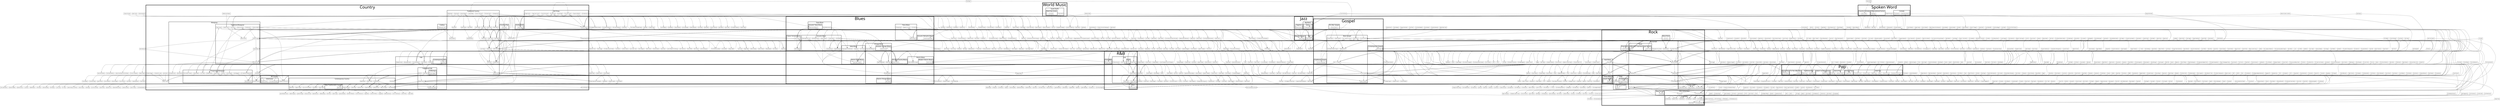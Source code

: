 digraph untitled {
	graph [fontname="PT Sans", concentrate=true];
	node [fontname="PT Sans", shape=box];
	subgraph cluster_World {
		graph [fontsize=72,
			label="World Music",
			style="setlinewidth(6)"];
		subgraph cluster_South_Pacific {
			graph [fontsize=24,
				label="South Pacific",
				style="setlinewidth(3)"];
			subgraph cluster_Slack_Key_Guitar {
				graph [label="Slack-Key Guitar"];
				"Sol Hoopii";
			}
			"Frank Ferera";
		}
	}
	subgraph cluster_Spoken_Word {
		graph [fontsize=72,
			label="Spoken Word",
			style="setlinewidth(6)"];
		subgraph cluster_Observational_Humor {
			graph [fontsize=24,
				label="Observational Humor",
				style="setlinewidth(3)"];
			"Will Rogers";
		}
		subgraph cluster_Country_Comedy {
			graph [fontsize=24,
				label="Country Comedy",
				style="setlinewidth(3)"];
			"Jerry Clower";
		}
		subgraph cluster_Comedy {
			graph [fontsize=24,
				label=Comedy,
				style="setlinewidth(3)"];
			"Little Jimmy Dickens";
			"The Revelers";
		}
		"Robert W. Service";
	}
	subgraph cluster_Jazz {
		graph [fontsize=72,
			label=Jazz,
			style="setlinewidth(6)"];
		subgraph cluster_Ragtime {
			graph [fontsize=24,
				label=Ragtime,
				style="setlinewidth(3)"];
			"Alonzo Yancey";
		}
		subgraph cluster_Bop {
			graph [fontsize=24,
				label=Bop,
				style="setlinewidth(3)"];
			"Billy Eckstine";
		}
		subgraph cluster_Boogie_Woogie {
			graph [fontsize=24,
				label="Boogie-Woogie",
				style="setlinewidth(3)"];
			"Jimmy Yancey";
		}
		subgraph cluster_Big_Band {
			graph [fontsize=24,
				label="Big Band",
				style="setlinewidth(3)"];
			subgraph cluster_Swing {
				graph [label=Swing];
				"The Mills Brothers";
			}
		}
	}
	subgraph cluster_Pop {
		graph [fontsize=72,
			label=Pop,
			style="setlinewidth(6)"];
		subgraph cluster_Tin_Pan_Alley_Pop {
			graph [fontsize=24,
				label="Tin Pan Alley Pop",
				style="setlinewidth(3)"];
			"Al Jolson";
		}
		subgraph cluster_Indie_Pop {
			graph [fontsize=24,
				label="Indie Pop",
				style="setlinewidth(3)"];
			"The House of Love";
			"Walker Kong";
			Captain;
			"The Music Lovers";
			"Gentleman Auction House";
			"Shout Out Louds";
		}
		subgraph cluster_Adult_Contemporary {
			graph [fontsize=24,
				label="Adult Contemporary",
				style="setlinewidth(3)"];
			"Barbra Streisand";
		}
		subgraph cluster_Dance_Pop {
			graph [fontsize=24,
				label="Dance-Pop",
				style="setlinewidth(3)"];
			"Whitney Houston";
			"Lady Gaga";
		}
		subgraph cluster_French_Pop {
			graph [fontsize=24,
				label="French Pop",
				style="setlinewidth(3)"];
			"Jacques Brel";
		}
		subgraph cluster_Vocal_Pop {
			graph [fontsize=24,
				label="Vocal Pop",
				style="setlinewidth(3)"];
			"The Ink Spots";
		}
		subgraph cluster_Traditional_Pop {
			graph [fontsize=24,
				label="Traditional Pop",
				style="setlinewidth(3)"];
			"Eddie Cantor";
			"Nat King Cole";
		}
	}
	subgraph cluster_RnB {
		graph [fontsize=72,
			label="R&B",
			style="setlinewidth(6)"];
		subgraph cluster_Disco {
			graph [fontsize=24,
				label=Disco,
				style="setlinewidth(3)"];
			"Donna Summer";
		}
		subgraph cluster_Soul {
			graph [fontsize=24,
				label=Soul,
				style="setlinewidth(3)"];
			subgraph cluster_Funk {
				graph [label=Funk];
				Rufus;
			}
			"Aretha Franklin";
			"Roberta Flack";
			"Thelma Houston";
			"Sam Cooke";
			"Ray Charles";
			"Gladys Knight";
		}
		subgraph cluster_Early_RnB {
			graph [fontsize=24,
				label="Early R&B",
				style="setlinewidth(3)"];
			"Ruth Brown";
		}
	}
	subgraph cluster_Gospel {
		graph [fontsize=72,
			label=Gospel,
			style="setlinewidth(6)"];
		subgraph cluster_Pre_War_Gospel {
			graph [fontsize=24,
				label="Pre-War Gospel",
				style="setlinewidth(3)"];
			"Arizona Dranes";
		}
		subgraph cluster_Black_Gospel {
			graph [fontsize=24,
				label="Black Gospel",
				style="setlinewidth(3)"];
			"Roberta Martin";
			"Rev. Thomas A. Dorsey";
			"Shirley Caesar";
			"James Cleveland";
			"Mahalia Jackson";
			"Rev. C.L. Franklin";
			"The Soul Stirrers";
			"Goldia Haynes";
			"The Roberta Martin Singers";
			"The Caravans";
		}
		subgraph cluster_Contemporary_Gospel {
			graph [fontsize=24,
				label="Contemporary Gospel",
				style="setlinewidth(3)"];
			"Mavis Staples";
		}
		subgraph cluster_Traditional_Gospel {
			graph [fontsize=24,
				label="Traditional Gospel",
				style="setlinewidth(3)"];
			"Ernestine Washington";
		}
	}
	subgraph cluster_Blues {
		graph [fontsize=72,
			label=Blues,
			style="setlinewidth(6)"];
		subgraph cluster_Piano_Blues {
			graph [fontsize=24,
				label="Piano Blues",
				style="setlinewidth(3)"];
			"Albert Ammons";
			"Cecil Gant";
			"Meade ‘Lux’ Lewis";
			"Pinetop Smith";
		}
		subgraph cluster_Classic_Female_Blues {
			graph [fontsize=24,
				label="Classic Female Blues",
				style="setlinewidth(3)"];
			"Bessie Smith";
			"Billie Holiday";
		}
		subgraph cluster_Chicago_Blues {
			graph [fontsize=24,
				label="Chicago Blues",
				style="setlinewidth(3)"];
			subgraph cluster_Acoustic_Chicago_Blues {
				graph [label="Acoustic Chicago Blues"];
				"Kokomo Arnold";
			}
			subgraph cluster_Electric_Chicago_Blues {
				graph [label="Electric Chicago Blues"];
				"Eddie Taylor";
			}
			"Muddy Waters";
			"Robert Nighthawk";
			"Sonny Boy Williamson";
			"Willie Dixon";
		}
		subgraph cluster_Acoustic_Blues {
			graph [fontsize=24,
				label="Acoustic Blues",
				style="setlinewidth(3)"];
			"Charley Patton";
			"Big Bill Broonzy";
			"Mississippi John Hurt";
			"Blind Willie McTell";
			"Big Joe Williams";
			"Tommy Johnson";
			"Blind Blake";
		}
		subgraph cluster_Electric_Blues {
			graph [fontsize=24,
				label="Electric Blues",
				style="setlinewidth(3)"];
			subgraph cluster_Modern_Electric_Blues {
				graph [label="Modern Electric Blues"];
				"Hubert Sumlin";
			}
			"Arthur ‘Big Boy’ Crudup";
		}
		subgraph cluster_Delta_Blues {
			graph [fontsize=24,
				label="Delta Blues",
				style="setlinewidth(3)"];
			subgraph cluster_Electric_Delta_Blues {
				graph [label="Electric Delta Blues"];
				"Jessie Mae Hemphill";
			}
			"Mississippi Fred McDowell";
			"Skip James";
			"Son House";
		}
		subgraph cluster_Pre_War_Country_Blues {
			graph [fontsize=24,
				label="Pre-War Country Blues",
				style="setlinewidth(3)"];
			"Robert Johnson";
		}
		subgraph cluster_Texas_Blues {
			graph [fontsize=24,
				label="Texas Blues",
				style="setlinewidth(3)"];
			subgraph cluster_Acoustic_Texas_Blues {
				graph [label="Acoustic Texas Blues"];
				"Blind Lemon Jefferson";
			}
			"Blind Willie Johnson";
		}
		subgraph cluster_Acoustic_Memphis_Blues {
			graph [fontsize=24,
				label="Acoustic Memphis Blues",
				style="setlinewidth(3)"];
			"Cannon's Jug Stompers";
		}
	}
	subgraph cluster_Country {
		graph [fontsize=72,
			label=Country,
			style="setlinewidth(6)"];
		subgraph cluster_Country_Pop {
			graph [fontsize=24,
				label="Country-Pop",
				style="setlinewidth(3)"];
			"Chet Atkins";
		}
		subgraph cluster_Alt_Country {
			graph [fontsize=24,
				label="Alt-Country",
				style="setlinewidth(3)"];
			subgraph cluster_Americana {
				graph [label=Americana];
				"Casey Driessen";
				"The Hackensaw Boys";
			}
			"Chatham County Line";
		}
		subgraph cluster_Folk {
			graph [fontsize=24,
				label=Folk,
				style="setlinewidth(3)"];
			subgraph cluster_Contemporary_Folk {
				graph [label="Contemporary Folk"];
				"Niela Miller";
			}
			subgraph cluster_Traditional_Folk {
				graph [label="Traditional Folk"];
				subgraph cluster_Folksongs {
					graph [label=Folksongs];
					"Charlie Higgins";
				}
				"Ramblin' Jack Elliott";
				"Woody Guthrie";
				"Harry Smith";
				"Joe Hill";
			}
			"Mississippi Sheiks";
			"Uncle Dave Macon";
			"Dan Tyminski";
			"Tim Rose";
			"Bradley Kincaid";
		}
		subgraph cluster_Honky_Tonk {
			graph [fontsize=24,
				label="Honky Tonk",
				style="setlinewidth(3)"];
			"Floyd Tillman";
		}
		subgraph cluster_Bluegrass {
			graph [fontsize=24,
				label=Bluegrass,
				style="setlinewidth(3)"];
			subgraph cluster_Traditional_Bluegrass {
				graph [label="Traditional Bluegrass"];
				"Jimmy Martin";
				"Del McCoury";
				"Jim & Jesse";
				"Old & In the Way";
				"Flatt & Scruggs";
				"Snuffy Jenkins";
				"Clarence Ashley";
				"Doyle Lawson";
				"Manco Sneed";
				"Dedrick Harris"
			}
			subgraph cluster_Progressive_Bluegrass {
				graph [label="Progressive Bluegrass"];
				"The Chicken Chokers";
				"Jerry Douglas";
				"Ola Belle Reed";
				"J.D. Crowe & the New South";
				"Tony Rice";
				"Barry Mitterhoff";
				"David Grisman";
				"Scott Nygaard";
				"J.D. Crowe";
				"Benny Martin";
			}
			"Sam Bush";
			"No Speed Limit";
			"Bering Strait";
			"Rhonda Vincent";
		}
		subgraph cluster_Contemporary_Country {
			graph [fontsize=24,
				label="Contemporary Country",
				style="setlinewidth(3)"];
			subgraph cluster_Neo_Traditionalist_Country {
				graph [label="Neo-Traditionalist Country"];
				"Jake Owen";
			}
			"Marty Brown";
			"Nickel Creek";
			"George Strait";
			"Roger Creager";
			"Aaron Tippin";
			"Mark Wills";
			"Martina McBride";
			"Daryle Singletary";
			"Jamey Johnson";
			"Clay Walker";
			"Billy Currington";
			"Travis Mitchell";
			"Dean Brody";
			"Jameson Clark";
			"Ace in the Hole Band";
			"Dan Evans";
		}
		subgraph cluster_Old_Timey {
			graph [fontsize=24,
				label="Old-Timey",
				style="setlinewidth(3)"];
			"Fiddlin' John Carson";
			"Pee Wee King";
			"Uncle Eck Dunford";
			"Emmett Miller";
			"The Carter Family";
			"Roscoe Holomb";
			"Hobart Smith";
			"Grayson & Whitter";
			"Eck Robertson";
		}
		subgraph cluster_Cowboy {
			graph [fontsize=24,
				label=Cowboy,
				style="setlinewidth(3)"];
			"Yodeling Slim Clark";
		}
		subgraph cluster_Traditional_Country {
			graph [fontsize=24,
				label="Traditional Country",
				style="setlinewidth(3)"];
			"Jimmie Rodgers";
			"Kenny Roberts";
			"Jimmie Davis";
			"Patsy Montana";
			"Rex Griffin";
			"Hank Snow";
			"Elton Britt";
			"Ernest Tubb";
			"Roy Acuff";
			"Gene Autry";
			"George Jones";
			"Don Helms";
			"Kelly Harrell";
			"Eddy Arnold";
			"Ernest V. Stoneman";
			"Lefty Frizzell";
			"Carl Smith";
			"Red Foley";
			"Leon Payne";
			"Willie Nelson";
			"The Davis Sisters";
			"Grandpa Jones";
			"Wade Ward";
			"Lesley Riddle";
			"Johnny Cash";
		}
		"Dedrick Harris";
		"Kelly J. Lundy";
		"Dick Burnett";
		"Fiddlin' John Weaver";
		"John Rector";
		"Jerrod Niemann";
		"Emmett W. Lundy";
		"Herbert Higgins";
		"Harvey Reynolds";
	}
	subgraph cluster_Rock {
		graph [fontsize=72,
			label=Rock,
			style="setlinewidth(6)"];
		subgraph cluster_Mod_Revival {
			graph [fontsize=24,
				label="Mod Revival",
				style="setlinewidth(3)"];
			"The JetSet";
		}
		subgraph cluster_Punk {
			graph [fontsize=24,
				label=Punk,
				style="setlinewidth(3)"];
			subgraph cluster_Punk_Revival {
				graph [label="Punk Revival"];
				"Dropkick Murphys";
			}
			subgraph cluster_Hardcore_Punk {
				graph [label="Hardcore Punk"];
				Bars;
			}
			"Dead Boys";
		}
		subgraph cluster_Alternative_Rock {
			graph [fontsize=24,
				label="Alternative Rock",
				style="setlinewidth(3)"];
			subgraph cluster_Indie_Rock {
				graph [label="Indie Rock"];
				"Eef Barzelay";
				"Modern Skirts";
				"The National";
				Voxtrot;
				"The Delgados";
				"Make Model";
				"The Starlight Mints";
				"Railroad Jerk";
			}
			Torsson;
			"The Beautiful South";
		}
		subgraph cluster_Blues_Rock {
			graph [fontsize=24,
				label="Blues-Rock",
				style="setlinewidth(3)"];
			"Hot Tuna";
		}
		subgraph cluster_Country_Rock {
			graph [fontsize=24,
				label="Country-Rock",
				style="setlinewidth(3)"];
			"Gibson/Miller Band";
			"Kinky Friedman";
			"The Ghost Rockets";
		}
		subgraph cluster_Prog_Rock {
			graph [fontsize=24,
				label="Prog-Rock",
				style="setlinewidth(3)"];
			"Pink Floyd";
		}
		subgraph cluster_Hard_Rock {
			graph [fontsize=24,
				label="Hard Rock",
				style="setlinewidth(3)"];
			subgraph cluster_Heavy_Metal {
				graph [label="Heavy Metal"];
				subgraph cluster_Death_Metal {
					graph [label="Death Metal"];
					Dethklok;
				}
			}
			"David Bowie";
			Kiss;
		}
		subgraph cluster_RocknRoll {
			graph [fontsize=24,
				label="Rock & Roll",
				style="setlinewidth(3)"];
			subgraph cluster_Roots {
				graph [label=Roots];
				subgraph cluster_American_Trad_Rock {
					graph [label="American Trad Rock"];
					Phish;
				}
				subgraph cluster_Jam_Bands {
					graph [label="Jam Bands"];
					"Carbon Leaf";
				}
			}
			"Buddy Holly";
			"Bob Dylan";
			"Bill Haley & His Comets";
			"The Pretty Things";
			"The Kinks";
			"The Beatles";
			"Jerry Lee Lewis";
			"Jody Reynolds";
		}
	}
	"Donna Summer" -> "Lady Gaga";
	Anastacia -> "Lady Gaga";
	"Christina Aguilera" -> "Lady Gaga";
	"Britney Spears" -> "Lady Gaga";
	"Kylie Minogue" -> "Lady Gaga";
	"Cyndi Lauper" -> "Lady Gaga";
	"David Bowie" -> "Lady Gaga";
	Queen -> "Lady Gaga";
	Madonna -> "Lady Gaga";
	"Barbra Streisand" -> "Donna Summer";
	"Thelma Houston" -> "Donna Summer";
	"Roberta Flack" -> "Donna Summer";
	Rufus -> "Donna Summer";
	"Mary Wells" -> "Donna Summer";
	"Minnie Riperton" -> "Donna Summer";
	"Irma Thomas" -> "Donna Summer";
	Labelle -> "Donna Summer";
	"Donny Hathaway" -> "Donna Summer";
	Theatre -> "Donna Summer";
	"Rev. C. L. Franklin" -> "Aretha Franklin";
	"Nina Simone" -> "Aretha Franklin";
	"Sister Wynona Carr" -> "Aretha Franklin";
	"Sam Cooke" -> "Aretha Franklin";
	"Ciara Ward" -> "Aretha Franklin";
	"Ruth Brown" -> "Aretha Franklin";
	"Arizona Dranes" -> "Roberta Martin";
	"Arizona Dranes" -> "The Soul Stirrers";
	"Arizona Dranes" -> "The Roberta Martin Singers";
	"Arizona Dranes" -> "Goldia Haynes";
	"Mississippi Sheiks" -> "Bessie Smith";
	"Ma Rainey" -> "Bessie Smith";
	"Blind Lemon Jefferson" -> "Bessie Smith";
	"Charley Patton" -> "Mississippi Sheiks";
	"Charley Patton" -> "Memphis Minnie";
	"Charley Patton" -> "Almanac Singers";
	"Charley Patton" -> "Mississippi Fred McDowell";
	"Charley Patton" -> "Hambone Willie Newbern";
	"Charley Patton" -> "Alan Lomax";
	"Charley Patton" -> "Robert Wilkins";
	"Charley Patton" -> "Jimi Hendrix";
	"Charley Patton" -> "Johnny Shines";
	"Charley Patton" -> "Sonny Boy Williamson";
	"Charley Patton" -> "Willie Johnson";
	"Charley Patton" -> "Malkum & Chris";
	"Charley Patton" -> "Watermelon Slim";
	"Memphis Minnie" -> "Jessie Mae Hemphill";
	"Skip James" -> "Jessie Mae Hemphill";
	"Mississippi John Hurt" -> "Jessie Mae Hemphill";
	"Sonny Boy Williamson" -> "Jessie Mae Hemphill";
	"Muddy Waters" -> "Eddie Taylor";
	"Alberta Hunter" -> "Robert Johnson";
	"Charlie Poole" -> "Robert Johnson";
	"Kokomo Arnold" -> "Robert Johnson";
	"Skip James" -> "Robert Johnson";
	"Son House" -> "Robert Johnson";
	"Lonnie Johnson" -> "Robert Johnson";
	"Sallie Martin" -> "Mahalia Jackson";
	"Willie Mae Ford Smith" -> "Mahalia Jackson";
	"Roberta Martin" -> "Mahalia Jackson";
	"Bessie Smith" -> "Mahalia Jackson";
	"Aretha Franklin" -> "Roberta Flack";
	"Diana Ross" -> "Roberta Flack";
	"Richie Havens" -> "Roberta Flack";
	"Joan Baez" -> "Roberta Flack";
	"Mavis Staples" -> "Roberta Flack";
	"Jerry Butler" -> "Roberta Flack";
	"Lena Horne" -> "Roberta Flack";
	"Bob Dylan" -> "Roberta Flack";
	"Dionne Warwick" -> "Roberta Flack";
	"Alberta Hunter" -> "Ruth Brown";
	"Victoria Spivey" -> "Ruth Brown";
	"Sippie Wallace" -> "Ruth Brown";
	"Lucille Bogan" -> "Ruth Brown";
	"Ida Cox" -> "Ruth Brown";
	"Ella Fitzgerald" -> "Ruth Brown";
	"Ernestine Anderson" -> "Ruth Brown";
	"Big Maybelle" -> "Ruth Brown";
	"Clara Ward" -> "Ruth Brown";
	"Sarah Vaughan" -> "Ruth Brown";
	"Billie Holiday" -> "Ruth Brown";
	"Dinah Washington" -> "Ruth Brown";
	"Willie Johnson" -> "Hubert Sumlin";
	"Howlin' Wolf" -> "Hubert Sumlin";
	"Charley Patton" -> "Kokomo Arnold";
	"Scrapper Blackwell" -> "Kokomo Arnold";
	"Blind Lemon Jefferson" -> "Kokomo Arnold";
	"Big Bill Broonzy" -> "Muddy Waters";
	"Willie Dixon" -> "Muddy Waters";
	"Blind Willie McTell" -> "Muddy Waters";
	"Mississippi John Hurt" -> "Muddy Waters";
	"Mississippi Fred McDowell" -> "Muddy Waters";
	"Big Joe Williams" -> "Muddy Waters";
	"Robert Nighthawk" -> "Muddy Waters";
	"Benny Goodman" -> "Billie Holiday";
	"Monette Moore" -> "Billie Holiday";
	"Sister Rosetta Tharpe" -> "Billie Holiday";
	"Memphis Minnie" -> "Billie Holiday";
	"Duke Ellington" -> "Billie Holiday";
	"Ethel Waters" -> "Billie Holiday";
	"Lester Young" -> "Billie Holiday";
	"Louis Armstrong" -> "Billie Holiday";
	"Bessie Smith" -> "Billie Holiday";
	"W.C. Handy" -> "Big Bill Broonzy";
	"Leroy Carr" -> "Big Bill Broonzy";
	"Furry Lewis" -> "Big Bill Broonzy";
	"Papa Charlie Jackson" -> "Big Bill Broonzy";
	"Peetie Wheatstraw" -> "Big Bill Broonzy";
	"Blind Blake" -> "Big Bill Broonzy";
	"Blind Lemon Jefferson" -> "Big Bill Broonzy";
	"Lonnie Johnson" -> "Big Bill Broonzy";
	"Jimmie Rodgers" -> "Mississippi John Hurt";
	"Barbecue Bob" -> "Blind Willie McTell";
	"Lonnie Johnson" -> "Blind Willie McTell";
	"Blind Willie Johnson" -> "Blind Willie McTell";
	"Robert Johnson" -> "Robert Nighthawk";
	"Tampa Red" -> "Robert Nighthawk";
	"Tommy Johnson" -> "Robert Nighthawk";
	"Houston Stackhouse" -> "Robert Nighthawk";
	"Charley Patton" -> "Arthur ‘Big Boy’ Crudup";
	Leadbelly -> "Arthur ‘Big Boy’ Crudup";
	"Big Bill Broonzy" -> "Arthur ‘Big Boy’ Crudup";
	"Jimmie Rodgers" -> "Chet Atkins";
	"Jimmie Rodgers" -> "Jimmie Davis";
	"Jimmie Rodgers" -> "The Maddox Brothers & Rose";
	"Jimmie Rodgers" -> "Joan Baez";
	"Jimmie Rodgers" -> "Van Morrison";
	"Jimmie Rodgers" -> "Rex Griffin";
	"Jimmie Rodgers" -> "Jim Mathus";
	"Jimmie Rodgers" -> "Roy Kay Trio";
	"Hobart Smith" -> "Blind Lemon Jefferson";
	"Albert Ammons" -> "Jerry Lee Lewis";
	"Big Joe Turner" -> "Jerry Lee Lewis";
	"Roy Brown" -> "Jerry Lee Lewis";
	"Roy Hall" -> "Jerry Lee Lewis";
	"Meade ‘Lux’ Lewis" -> "Jerry Lee Lewis";
	"James P. Johnson" -> "Jerry Lee Lewis";
	"Floyd Cramer" -> "Jerry Lee Lewis";
	"Cecil Gant" -> "Jerry Lee Lewis";
	"Elmore James" -> "Jerry Lee Lewis";
	"Ike Turner" -> "Jerry Lee Lewis";
	"Bill Haley & His Comets" -> "Jerry Lee Lewis";
	"Hank Williams" -> "Jerry Lee Lewis";
	"Ray Price" -> "Jerry Lee Lewis";
	"Ottis Redding" -> Rufus;
	"The Isley Brothers" -> Rufus;
	"James Brown" -> Rufus;
	"Wilson Pickett" -> Rufus;
	"Lee Dorsey" -> Rufus;
	"Jerry Butler" -> Rufus;
	"Chicago Transit Authority" -> Rufus;
	"Stevie Wonder" -> Rufus;
	"Sly & The Family Stone" -> Rufus;
	"Blind Blake" -> "Blind Willie Johnson";
	"Ida Cox" -> "Big Joe Williams";
	"Jelly Roll Morton" -> "Big Joe Williams";
	"Robert Johnson" -> "Big Joe Williams";
	"Elton Britt" -> "Kenny Roberts";
	"Yodeling Slim Clark" -> "Kenny Roberts";
	"Blind Willie Johnson" -> "Mississippi Fred McDowell";
	Leadbelly -> "Sonny Boy Williamson";
	"The Ink Spots" -> "Willie Dixon";
	"Robert Johnson" -> "Willie Dixon";
	"Sonny Boy Williamson" -> "Willie Dixon";
	"Little Brother Montgomery" -> "Willie Dixon";
	"Leonard Caston" -> "Willie Dixon";
	"Frank Sinatra" -> "Barbra Streisand";
	"Edith Piaf" -> "Barbra Streisand";
	"Ella Fitzgerald" -> "Barbra Streisand";
	"Blossom Dearie" -> "Barbra Streisand";
	"Tony Bennett" -> "Barbra Streisand";
	"Mabel Mercer" -> "Barbra Streisand";
	"Judy Garland" -> "Barbra Streisand";
	"Ethel Merman" -> "Barbra Streisand";
	"Eydie Gorme" -> "Barbra Streisand";
	"Fanny Brice" -> "Barbra Streisand";
	"Billie Holiday" -> "Barbra Streisand";
	"Esther Phillips" -> "Whitney Houston";
	"Teddy Pendergrass" -> "Whitney Houston";
	"The Abyssinian Baptist Choir" -> "Whitney Houston";
	"The Sweet Inspirations" -> "Whitney Houston";
	"Donna Summer" -> "Whitney Houston";
	"Evelyn ‘Champagne’ King" -> "Whitney Houston";
	"Cissy Houston" -> "Whitney Houston";
	"Tina Turner" -> "Whitney Houston";
	"Chaka Khan" -> "Whitney Houston";
	"Billie Holiday" -> "Sam Cooke";
	"Willie Mae Ford Smith" -> "Sam Cooke";
	"Sammy Davis, Jr." -> "Sam Cooke";
	"Pilgrim Travelers" -> "Sam Cooke";
	"Nat King Cole" -> "Sam Cooke";
	"L.C. Cooke" -> "Sam Cooke";
	"Marc Bolan" -> "David Bowie";
	Love -> "David Bowie";
	"Al Green" -> "David Bowie";
	"Kurt Weill" -> "David Bowie";
	"Jacques Brel" -> "David Bowie";
	Kraftwerk -> "David Bowie";
	"Vince Taylor" -> "David Bowie";
	"Anthony Newley" -> "David Bowie";
	"The Stooges" -> "David Bowie";
	"The Pretty Things" -> "David Bowie";
	"Scott Walker" -> "David Bowie";
	"Syd Barett" -> "David Bowie";
	"The Velvet Underground" -> "David Bowie";
	"Pink Floyd" -> "David Bowie";
	"The Spinners" -> "David Bowie";
	"Bo Diddley" -> "Buddy Holly";
	"Merle Travis" -> "Buddy Holly";
	"Jerry Lee Lewis" -> "Buddy Holly";
	"The Clovers" -> "Buddy Holly";
	"Hank Ballard" -> "Buddy Holly";
	"Elvis Presley" -> "Buddy Holly";
	"Burl Ives" -> "Ramblin' Jack Elliott";
	"Cisco Houston" -> "Ramblin' Jack Elliott";
	"Gene Autry" -> "Ramblin' Jack Elliott";
	"Roy Acuff" -> "Ramblin' Jack Elliott";
	"The Sons of the Pioneers" -> "Ramblin' Jack Elliott";
	"Woody Guthrie" -> "Ramblin' Jack Elliott";
	"Rev. Thomas A. Dorsey" -> "The Roberta Martin Singers";
	"Gene Autry" -> "Patsy Montana";
	"Jimmie Davis" -> "Patsy Montana";
	"Jelly Roll Morton" -> "Albert Ammons";
	"Charles ‘Cow Cow’ Davenport" -> "Albert Ammons";
	"Earl Hines" -> "Albert Ammons";
	"Teddy Wilson" -> "Albert Ammons";
	"Pinetop Smith" -> "Albert Ammons";
	"Nat King Cole" -> "Cecil Gant";
	"Rev. Thomas A. Dorsey" -> "Dorothy Love Coates";
	"Rev. Thomas A. Dorsey" -> "Willie Mae Ford Smith";
	"Rev. Thomas A. Dorsey" -> "The Five Blind Boys of Alabama";
	"Rev. Thomas A. Dorsey" -> "Willie Johnson";
	"Mississippi John Hurt" -> "Bob Dylan";
	"Pete Seeger" -> "Bob Dylan";
	Odetta -> "Bob Dylan";
	"Robert Johnson" -> "Bob Dylan";
	"Ramblin' Jack Elliott" -> "Bob Dylan";
	"Blind Willie McTell" -> "Bob Dylan";
	"Bill Monroe" -> "Bob Dylan";
	"Jesse Fuller" -> "Bob Dylan";
	Leadbelly -> "Bob Dylan";
	"Hank Williams" -> "Bob Dylan";
	"Little Richard" -> "Bob Dylan";
	"Dave Van Ronk" -> "Bob Dylan";
	"Rev. Gary Davis" -> "Bob Dylan";
	"Elvis Presley" -> "Bob Dylan";
	"Barbecue Bob" -> "Skip James";
	"Bessie Smith" -> "Skip James";
	"Sylvester Weaver" -> "Skip James";
	"Scrapper Blackwell" -> "Skip James";
	"Leroy Carr" -> "Skip James";
	"Lucille Bogan" -> "Skip James";
	"Edith Wilson" -> "Skip James";
	"Frank Stokes" -> "Skip James";
	"Cannon's Jug Stompers" -> "Skip James";
	"Papa Charlie Jackson" -> "Skip James";
	"Peg Leg Howell" -> "Skip James";
	"Lucille Hegamin" -> "Skip James";
	"Mamie Smith" -> "Skip James";
	"Memphis Jug Band" -> "Skip James";
	"Scrapper Blackwell" -> "Son House";
	"Peg Leg Howell" -> "Son House";
	"Robert Wilkins" -> "Son House";
	"Furry Lewis" -> "Son House";
	"Henry Townsend" -> "Son House";
	"Jim Jackson" -> "Son House";
	"Fiddlin' Doc Roberts" -> "Son House";
	"Gus Cannon & His Jug Stompers" -> "Son House";
	"Willie T. Brown" -> "Son House";
	"Bill Haley & His Comets" -> "Sonny Burgess";
	"Bill Haley & His Comets" -> "Chubby Checker";
	"Roy Acuff" -> "Hank Snow";
	"Ernest Tubb" -> "Hank Snow";
	"Robert W. Service" -> "Hank Snow";
	"Prof. Alex Bradford" -> "Shirley Caesar";
	"Sister Wynona Carr" -> "Shirley Caesar";
	"Ernestine Washington" -> "Shirley Caesar";
	"The Swan Silvertones" -> "Shirley Caesar";
	"The Davis Sisters" -> "Shirley Caesar";
	"Clara Ward" -> "Shirley Caesar";
	"Dorothy Love Coates" -> "Shirley Caesar";
	"Inez Andrews" -> "Shirley Caesar";
	"Dorothy Norwood" -> "Shirley Caesar";
	"Marion Williams" -> "Shirley Caesar";
	"John Lee Hooker" -> "The Pretty Things";
	"Little Richard" -> "The Pretty Things";
	"Little Walter" -> "The Pretty Things";
	"Elmore James" -> "The Pretty Things";
	"Howlin' Wolf" -> "The Pretty Things";
	"Slim Harpo" -> "The Pretty Things";
	"Lonnie Donegan" -> "The Pretty Things";
	"Muddy Waters" -> "The Pretty Things";
	"Jimmy Reed" -> "The Pretty Things";
	"Albert King" -> "The Pretty Things";
	"Buddy Guys" -> "The Pretty Things";
	"Chuck Berry" -> "The Pretty Things";
	"Bo Diddley" -> "The Pretty Things";
	"Jimmie Rodgers" -> "Elton Britt";
	"Charles Aznavour" -> "Jacques Brel";
	"Edith Piaf" -> "Jacques Brel";
	"Bob Dylan" -> "Jacques Brel";
	"Jimmie Rodgers" -> "Ernest Tubb";
	"The Carter Family" -> "Ernest Tubb";
	"The Caravans" -> "James Cleveland";
	"Ray Charles" -> "James Cleveland";
	"Eugene Smith" -> "James Cleveland";
	"Noah Lewis" -> "Cannon's Jug Stompers";
	"Uncle Dave Macon" -> "Roy Acuff";
	"Uncle Eck Dunford" -> "Roy Acuff";
	"The Carter Family" -> "Roy Acuff";
	"Jimmie Rodgers" -> "Roy Acuff";
	"Fiddlin' John Carson" -> "Roy Acuff";
	"Willie T. Brown" -> "Tommy Johnson";
	"Charley Patton" -> "Tommy Johnson";
	"Jimmie Rodgers" -> "Tommy Johnson";
	"Shirley Caesar" -> "Mavis Staples";
	"Big Maybelle" -> "Mavis Staples";
	"Dinah Washington" -> "Mavis Staples";
	"Sam Cooke" -> "Mavis Staples";
	"Uncle Eck Dunford" -> "The Holy Modal Rounders";
	"Uncle Eck Dunford" -> "Pete Seeger";
	"Uncle Eck Dunford" -> "Kelly J. Lundy";
	"Uncle Eck Dunford" -> "The Carolina Chocolate Drops";
	"Uncle Dave Macon" -> "The Chicken Chokers";
	"Uncle Dave Macon" -> "Bill Monroe";
	"Uncle Dave Macon" -> "The Stanley Brothers";
	"Uncle Dave Macon" -> "The Blue Sky Boys";
	"Uncle Dave Macon" -> "The Delmore Brothers";
	"Uncle Dave Macon" -> "Grandpa Jones";
	"Uncle Dave Macon" -> "Doc Watson";
	"Uncle Dave Macon" -> "Peggy Seeger";
	"Uncle Dave Macon" -> "Marvin Gaster";
	"Uncle Dave Macon" -> "Sam & Kirk McGee";
	"Uncle Dave Macon" -> "The Dickel Brothers";
	"Uncle Dave Macon" -> "Seven Foot Dilly & His Hot Pickles";
	"Uncle Dave Macon" -> "The Four Virginians";
	"Uncle Dave Macon" -> "Old Crow Medicine Show";
	"Uncle Dave Macon" -> "Harry Smith";
	"The Revelers" -> "The Mills Brothers";
	"Ethel Waters" -> "The Mills Brothers";
	"Louis Armstrong" -> "The Mills Brothers";
	"The Mills Brothers" -> "The Ink Spots";
	"Rudy Vallée" -> "The Ink Spots";
	"Billie Holiday" -> "The Ink Spots";
	"Bing Crosby" -> "The Ink Spots";
	"The Carter Family" -> "Gene Autry";
	"Will Rogers" -> "Gene Autry";
	"Jimmie Rodgers" -> "Gene Autry";
	"Will Rogers" -> "Bob Newhart";
	"Will Rogers" -> "Mort Sahl";
	"Will Rogers" -> "Woody Guthrie";
	"Will Rogers" -> "Bob Hope";
	"Will Rogers" -> "Jeff Foxworthy";
	"Will Rogers" -> "Andy Griffith";
	"Booker T. & the MG's" -> "Pink Floyd";
	"The Yardbirds" -> "Pink Floyd";
	"The Move" -> "Pink Floyd";
	"The Rolling Stones" -> "Pink Floyd";
	"The Who" -> "Pink Floyd";
	"The Kinks" -> "Pink Floyd";
	"Pink Anderson" -> "Pink Floyd";
	"Jimmy Reed" -> "Pink Floyd";
	"Muddy Waters" -> "Pink Floyd";
	"William S. Burroughs" -> "Pink Floyd";
	"Sun Ra" -> "Pink Floyd";
	"Fiddlin' John Carson" -> "The Delmore Brothers";
	"Fiddlin' John Carson" -> "The Louvin Brothers";
	"Fiddlin' John Carson" -> "Gid Tanner";
	"Fiddlin' John Carson" -> "Don Helms";
	"Fiddlin' John Carson" -> "Manco Sneed";
	"Fiddlin' John Carson" -> "Dick Burnett";
	"George Jones" -> "Marty Brown";
	"Johnny Kidd & the Pirates" -> "The Kinks";
	"Slim Harpo" -> "The Kinks";
	"The Beatles" -> "The Kinks";
	"Little Willie John" -> "The Beatles";
	"Eddie Cochran" -> "The Beatles";
	"The Shadows" -> "The Beatles";
	"The Marvelettes" -> "The Beatles";
	"Bob Dylan" -> "The Beatles";
	"Carl Perkins" -> "The Beatles";
	"Arthur Alexander" -> "The Beatles";
	"Gene Vincent" -> "The Beatles";
	"Roy Orbison" -> "The Beatles";
	"Larry Williams" -> "The Beatles";
	"The Shirelles" -> "The Beatles";
	"The Everly Brothers" -> "The Beatles";
	"Fats Domino" -> "The Beatles";
	"Buddy Holly" -> "The Beatles";
	"Chuck Berry" -> "The Beatles";
	"Smokey Robinson" -> "The Beatles";
	"Ravi Shankar" -> "The Beatles";
	"The Isley Brothers" -> "The Beatles";
	"The Supremes" -> "The Beatles";
	"Lonnie Donegan" -> "The Beatles";
	"Dedrick Harris" -> "Manco Sneed";
	"Little Jimmy Dickens" -> "George Jones";
	"Chet Atkins" -> "George Jones";
	"Eddy Arnold" -> "George Jones";
	"Leon Payne" -> "George Jones";
	"Ferlin Husky" -> "George Jones";
	"Floyd Tillman" -> "George Jones";
	"Hank Williams" -> "George Jones";
	"Kelly Harrell" -> "Dedrick Harris";
	"Wade Ward" -> "Dedrick Harris";
	"Fiddlin' John Weaver" -> "Dedrick Harris";
	"Bill Monroe" -> "Jimmy Martin";
	"Flatt & Scruggs" -> "Jimmy Martin";
	"Emmett W. Lundy" -> "Kelly J. Lundy";
	"Herbert Higgins" -> "Kelly J. Lundy";
	"John Rector" -> "Kelly J. Lundy";
	"Charlie Higgins" -> "Kelly J. Lundy";
	"Ernest V. Stoneman" -> "Dick Burnett";
	"Harvey Irwin" -> "Dick Burnett";
	"Dedrick Harris" -> "Dick Burnett";
	"Sol Hoopii" -> "Don Helms";
	"Jimmie Rodgers" -> "Don Helms";
	"The Carter Family" -> "Don Helms";
	"Frank Ferera" -> "Don Helms";
	"Emmett Miller" -> "Don Helms";
	"Don Helms" -> "Harvey Reynolds";
	"Kelly Harrell" -> "The New Lost City Ramblers";
	"Kelly Harrell" -> "Ola Belle Reed";
	"Hank Snow" -> "Eddy Arnold";
	"Gene Autry" -> "Eddy Arnold";
	"The Sons of the Pioneers" -> "Eddy Arnold";
	"Bing Crosby" -> "Eddy Arnold";
	"Eddy Arnold" -> "George Morgan";
	"Eddy Arnold" -> "Charley Pride";
	"Eddy Arnold" -> "Jim Reeves";
	"Eddy Arnold" -> "Carl Smith";
	"Eddy Arnold" -> "Conway Twitty";
	"Eddy Arnold" -> "Gibson/Miller Band";
	"Eddy Arnold" -> "LeAnn Rimes";
	"Eddy Arnold" -> "Greasy Medlin";
	"Eddy Arnold" -> "Luke Thompson & Cecil Thompson";
	"Tampa Red" -> "Ray Charles";
	"Big Joe Turner" -> "Ray Charles";
	"Count Basie" -> "Ray Charles";
	"Piano Red" -> "Ray Charles";
	"Nat King Cole" -> "Ray Charles";
	"Guitar Slim" -> "Ray Charles";
	"Charles Brown" -> "Ray Charles";
	"Ray Charles" -> "Luther Ingram";
	"Ray Charles" -> "Otis Redding";
	"Ray Charles" -> Traffic;
	"Ray Charles" -> "The Zombies";
	"Ray Charles" -> "Arthur Blythe";
	"Ray Charles" -> "Jim Ford";
	"Ray Charles" -> "Judee Sill";
	"Ray Charles" -> "Raymond Anthony Myles";
	"Ray Charles" -> "Johnny Adams";
	"Ray Charles" -> "Freddy Fender";
	"Ray Charles" -> "Spooner Oldham";
	"Ray Charles" -> "Tommy Tucker";
	"Ray Charles" -> "Ruben Rada";
	"Ray Charles" -> "'68 Comeback";
	"Ray Charles" -> "The Big DooWopper";
	"Mahalia Jackson" -> "Ernestine Washington";
	"Eddie Cantor" -> "Bing Crosby";
	"Eddie Cantor" -> "Judy Garland";
	"Eddie Cantor" -> "Bob Hope";
	"Eddie Cantor" -> "Carmen Miranda";
	"Eddie Cantor" -> "Eddie DeLange";
	"Ernest V. Stoneman" -> "Joseph Spence";
	"Ernest V. Stoneman" -> "The Stonemans";
	"Wade Ward" -> "Ralph Stanley";
	"Bob Wills" -> "Lefty Frizzell";
	"Carson Robison" -> "Lefty Frizzell";
	"Spade Cooley" -> "Lefty Frizzell";
	"Tex Ritter" -> "Lefty Frizzell";
	"Vernon Dalhart" -> "Lefty Frizzell";
	"Pee Wee King" -> "Lefty Frizzell";
	"Milton Brown & His Brownies" -> "Lefty Frizzell";
	"Jimmy Wakely" -> "Lefty Frizzell";
	"Johnny Gimble" -> "Lefty Frizzell";
	"Roy Acuff" -> "Lefty Frizzell";
	"Ernest Tubb" -> "Lefty Frizzell";
	"Lefty Frizzell" -> "John Anderson";
	"Lefty Frizzell" -> "Boxcar Willie";
	"Lefty Frizzell" -> "Little Jimmy Dickens";
	"Lefty Frizzell" -> "Don Gibson";
	"Lefty Frizzell" -> "Buck Owens";
	"Lefty Frizzell" -> "Johnny Rodriguez";
	"Lefty Frizzell" -> "Dwight Yoakam";
	"Lefty Frizzell" -> "Jimmy Buffet";
	"Lefty Frizzell" -> "Sleepy LaBeef";
	"Lefty Frizzell" -> "Lyle Lovett";
	"Lefty Frizzell" -> "Roger Miller";
	"Lefty Frizzell" -> "Keith Whitley";
	"Lefty Frizzell" -> "Melvin Endsley";
	"Lefty Frizzell" -> "Harlan Howard";
	"Lefty Frizzell" -> "Tibby Edwards";
	"Bill Monroe" -> "Pee Wee King";
	"Roy Rogers" -> "Pee Wee King";
	"Gene Autry" -> "Pee Wee King";
	"Pee Wee King" -> "Hank Thompson";
	"Pee Wee King" -> "Cowboy Copas";
	"Red Foley" -> "Carl Smith";
	"Hank Williams" -> "Carl Smith";
	"Carl Smith" -> "Carlene Carter";
	"Carl Smith" -> "Ronnie Milsap";
	"Hank Williams" -> "Gibson/Miller Band";
	"Elvis Presley" -> "Gibson/Miller Band";
	"Roy Rogers" -> "Red Foley";
	"Roy Acuff" -> "Red Foley";
	"Gene Autry" -> "Red Foley";
	"Moon Mullican" -> "Red Foley";
	"Jimmie F. Rodgers" -> "Red Foley";
	"The Sons of the Pioneers" -> "Red Foley";
	"Tex Ritter" -> "Red Foley";
	"The Maddox Brothers & Rose" -> "Red Foley";
	"The Delmore Brothers" -> "Red Foley";
	"Red Foley" -> "Don Gibson";
	"Red Foley" -> "Johnny Horton";
	"Red Foley" -> "Ray Price";
	"Red Foley" -> "Marty Robbins";
	"Red Foley" -> "Hank Thompson";
	"Red Foley" -> "Conway Twitty";
	"Red Foley" -> "Faron Young";
	"Red Foley" -> "Pat Boone";
	"Red Foley" -> "Bill Haley";
	"Red Foley" -> "Wanda Jackson";
	"Red Foley" -> "Elvis Presley";
	"Red Foley" -> "T. Texas Tyler";
	"Red Foley" -> "Tommy Overstreet";
	"Red Foley" -> "Blaze Foley";
	"Red Foley" -> "Larry Ford";
	"Red Foley" -> "Hank Williams, Jr.";
	"Red Foley" -> "Merle Kilgore";
	"Red Foley" -> "Bobby Sykes";
	"Red Foley" -> "Dave ‘Pappy’ Hamel";
	"Ernest Tubb" -> "Del McCoury";
	"Jimmy Martin" -> "Del McCoury";
	"Homer & Jethro" -> "Del McCoury";
	"Red Rector" -> "Del McCoury";
	"Mac Wiseman" -> "Del McCoury";
	"Osborne Brothers" -> "Del McCoury";
	"Paul Buskirk" -> "Del McCoury";
	"The Stoneman Family" -> "Del McCoury";
	"Del McCoury" -> "Sam Bush";
	"Del McCoury" -> Phish;
	"Del McCoury" -> "Dan Tyminski";
	"Del McCoury" -> "J.D. Crowe & the New South";
	"Del McCoury" -> "The Hackensaw Boys";
	"Del McCoury" -> "Bering Strait";
	"Del McCoury" -> "Chatham County Line";
	"Del McCoury" -> "No Speed Limit";
	"Leon Payne" -> "Billy Joe Shaver";
	"George Strait" -> "Jerrod Niemann";
	"Keith Whitley" -> "Jerrod Niemann";
	"Paul Overstreet" -> "Jerrod Niemann";
	"Bob Wills" -> "Floyd Tillman";
	"Bessie Smith" -> "Floyd Tillman";
	"Louis Armstrong" -> "Floyd Tillman";
	"Jimmie Rodgers" -> "Floyd Tillman";
	"Django Reinhardt" -> "Floyd Tillman";
	"Charlie Christian" -> "Floyd Tillman";
	"Bing Crosby" -> "Floyd Tillman";
	"Floyd Tillman" -> "Asleep at the Wheel";
	"Floyd Tillman" -> "Moon Mullican";
	"Floyd Tillman" -> "Mel Tillis";
	"Floyd Tillman" -> "Chris Isaak";
	"Floyd Tillman" -> "Freddy Fender";
	"Floyd Tillman" -> "John Arthur Martinez";
	Phosphorescent -> "Willie Nelson";
	"Bob Dylan" -> "Willie Nelson";
	"Ray Charles" -> "Willie Nelson";
	"Hank Snow" -> "Willie Nelson";
	"Irving Berlin" -> "Willie Nelson";
	"Frank Sinatra" -> "Willie Nelson";
	"Chet Atkins" -> "Willie Nelson";
	"Webb Pierce" -> "Willie Nelson";
	"Johnny Bush" -> "Willie Nelson";
	"Roger Miller" -> "Willie Nelson";
	"Ray Price" -> "Willie Nelson";
	"Willie Nelson" -> "Hoyt Axton";
	"Willie Nelson" -> "The Flatlanders";
	"Willie Nelson" -> "Jimmie Dale Gilmore";
	"Willie Nelson" -> "Kris Kristofferson";
	"Willie Nelson" -> "Dolly Parton";
	"Willie Nelson" -> Cake;
	"Willie Nelson" -> "Brian Burns";
	"Willie Nelson" -> "Eef Barzelay";
	"Willie Nelson" -> "Kevin Fowler";
	"Willie Nelson" -> "Los Lonely Boys";
	"Willie Nelson" -> "Micky & the Motorcars";
	"Willie Nelson" -> "Jackson Taylor";
	"Willie Nelson" -> "Keith Anderson";
	"Willie Nelson" -> "Sarah Asher";
	"Tony Rice" -> "Dan Tyminski";
	"The Country Gentlemen" -> "Dan Tyminski";
	"Ricky Skaggs" -> "Dan Tyminski";
	"Peter Rowan" -> "Dan Tyminski";
	"The Dillards" -> "Sam Bush";
	"Doc Watson" -> "Sam Bush";
	"Grateful Dead" -> "Sam Bush";
	"The Country Gentlemen" -> "Sam Bush";
	"Vassar Clements" -> "Sam Bush";
	"Hazel Dickens" -> "Sam Bush";
	"Jerry Garcia" -> "Sam Bush";
	"Sam Bush" -> "Barry Mitterhoff";
	"Sam Bush" -> "Nickel Creek";
	"Sam Bush" -> "Casey Driessen";
	"Angelic Gospel Singers" -> "The Caravans";
	"The Charioteers" -> "The Caravans";
	"The Davis Sisters" -> "The Caravans";
	"The Swan Silvertones" -> "The Caravans";
	"Rev. C.L. Franklin" -> "The Caravans";
	"Rev. F. W. McGee" -> "The Caravans";
	"Marion Williams" -> "The Caravans";
	"Lucille Hegamin" -> "The Caravans";
	"Dorothy Love Coates" -> "The Caravans";
	"Golden Gate Quartet" -> "The Caravans";
	"Clara Ward" -> "The Caravans";
	"The Caravans" -> "The Mighty Clouds of Joy";
	"The Caravans" -> "Ladysmith Black Mambazo";
	"The Caravans" -> "Jerry Butler";
	"The Caravans" -> "Otis Clay";
	"The Caravans" -> "The Dells";
	"The Caravans" -> "The Staple Singers";
	"The Caravans" -> "Andraé Crouch";
	"The Caravans" -> "Larry Jon Wilson";
	"The Davis Sisters" -> "The Barrett Sisters";
	"The Davis Sisters" -> "The Clark Sisters";
	"The Davis Sisters" -> "The Wreckers";
	"Aretha Franklin" -> "Gladys Knight";
	"Johnny Otis" -> "Gladys Knight";
	"Tammi Terrell" -> "Gladys Knight";
	"Marvin Gaye" -> "Gladys Knight";
	"Etta James" -> "Gladys Knight";
	"Linda Jones" -> "Gladys Knight";
	"Gladys Knight" -> "Oleta Adams";
	"Gladys Knight" -> "Angela Bofill";
	"Gladys Knight" -> "Lalah Hathaway";
	"Gladys Knight" -> "The Jackson 5";
	"Gladys Knight" -> "Minnie Riperton";
	"Gladys Knight" -> "The Three Degrees";
	"Gladys Knight" -> "Betty Wright";
	"Gladys Knight" -> "B Angie B";
	"Gladys Knight" -> "The Glass House";
	"Gladys Knight" -> "Toni Braxton";
	"Gladys Knight" -> Aaliyah;
	"Gladys Knight" -> "Donna Angelle";
	"Gladys Knight" -> "Melinda Doolittle";
	"Gladys Knight" -> "Sharon Brown";
	"Gladys Knight" -> "Joss Stone";
	"Gladys Knight" -> Mandisa;
	"Gladys Knight" -> "Lady Antebellum";
	"Andy Griffith" -> "Jerry Clower";
	"Jerry Clower" -> "Larry the Cable Guy";
	"Alison Krauss" -> "Nickel Creek";
	"Béla Fleck" -> "Nickel Creek";
	"Byron Berline" -> "Nickel Creek";
	"Stuart Duncan" -> "Nickel Creek";
	"Tim O'Brien" -> "Nickel Creek";
	"Tony Rice" -> "Nickel Creek";
	"Scott Nygaard" -> "Nickel Creek";
	Solas -> "Nickel Creek";
	"Mark O'Connor" -> "Nickel Creek";
	"Hot Rize" -> "Nickel Creek";
	"Jerry Douglas" -> "Nickel Creek";
	"Darol Anger" -> "Nickel Creek";
	"Dolly Parton" -> "Nickel Creek";
	"Toad the Wet Sprocket" -> "Nickel Creek";
	"Nickel Creek" -> "The Lovell Sisters";
	"Nickel Creek" -> "Shannon Walker";
	"Gram Parsons" -> "Chatham County Line";
	"The Kentucky Colonels" -> "Chatham County Line";
	"Hot Tuna" -> "Chatham County Line";
	"New Grass Revival" -> "Chatham County Line";
	"Steve Earle" -> "Chatham County Line";
	"David Bowie" -> Bauhaus;
	"David Bowie" -> "Close Lobsters";
	"David Bowie" -> "Thomas Dolby";
	"David Bowie" -> "Echo & the Bunnymen";
	"David Bowie" -> "Guns N' Roses";
	"David Bowie" -> Texas;
	"David Bowie" -> Pulp;
	"David Bowie" -> "Annie Lennox";
	"David Bowie" -> Ladytron;
	"David Bowie" -> "The Ordinary Boys";
	"David Bowie" -> Mika;
	"David Bowie" -> "Neon Horse";
	"Hot Tuna" -> Phish;
	"King Crimson" -> Phish;
	"Frank Zappa" -> Phish;
	"Captain Beefheart" -> Phish;
	Santana -> Phish;
	"Pink Floyd" -> Phish;
	"Béla Fleck" -> Phish;
	"Talking Heads" -> Phish;
	"Little Feat" -> Phish;
	"The Allman Brothers Band" -> Phish;
	"Grateful Dead" -> Phish;
	Phish -> "The Ominous Seapods";
	Phish -> "The String Cheese Incident";
	Phish -> "Zen Tricksters";
	Phish -> "yeP!";
	Phish -> Yolk;
	Phish -> "Ekoostik Hookah";
	Phish -> "The Slip";
	Phish -> "The Miracle Orchestra";
	Phish -> "The Watergypsies";
	Phish -> "Jackson Carson";
	Phish -> "Yonder Mountain String Band";
	Phish -> Magpu;
	Phish -> "Mori Stylez";
	Phish -> "Umphrey's McGee";
	Phish -> "Tea Leaf Green";
	Phish -> "Addison Groove Project";
	Phish -> "The John Butler Trio";
	Phish -> Matisyahu;
	Phish -> "(S)he";
	Phish -> "Liquid Village";
	"Bradley Kincaid" -> "Grandpa Jones";
	"Grandpa Jones" -> "Osborne Brothers";
	"Grandpa Jones" -> "David Holt";
	"Grandpa Jones" -> "Larry the Cable Guy";
	"Joe Hill" -> "Woody Guthrie";
	"The Carter Family" -> "Woody Guthrie";
	"Woody Guthrie" -> "Johnny Horton";
	"Woody Guthrie" -> "Larry Long";
	"Woody Guthrie" -> "Pete Seeger";
	"Woody Guthrie" -> "P.F. Sloan";
	"Woody Guthrie" -> "Sweet Honey in the Rock";
	"Woody Guthrie" -> "Harry Chapin";
	"Woody Guthrie" -> Discharge;
	"Woody Guthrie" -> "Eric Von Schmidt";
	"Woody Guthrie" -> "Hank Williams";
	"Woody Guthrie" -> "Studs Terkel";
	"Woody Guthrie" -> "Boy Sets Fire";
	"Woody Guthrie" -> "Dropkick Murphys";
	"Woody Guthrie" -> "Michel Montecrossa";
	"Woody Guthrie" -> "Clarence Bucaro";
	"Woody Guthrie" -> "Old Crow Medicine Show";
	"Woody Guthrie" -> "Scott H. Biram";
	"Woody Guthrie" -> "The Wood Brothers";
	"Willie Nelson" -> "Kinky Friedman";
	"Waylon Jennings" -> "Kinky Friedman";
	"Buddy Holly" -> "Kinky Friedman";
	"Lenny Bruce" -> "Kinky Friedman";
	"Frank Zappa" -> "Kinky Friedman";
	"Homer & Jethro" -> "Kinky Friedman";
	"Kinky Friedman" -> "Christine Lavin";
	"Emmett Miller" -> "Leon Redbone";
	"Emmett Miller" -> "Tex Williams";
	"Emmett Miller" -> "Hank Williams";
	"Emmett Miller" -> "Bob Wills";
	"Josh Graves" -> "Jerry Douglas";
	"Jerry Douglas" -> "Yonder Mountain String Band";
	"Jerry Douglas" -> "Punch Brothers";
	"Sol Hoopii" -> "Don Ho";
	"Lesley Riddle" -> "The Carter Family";
	"The Carter Family" -> "Clancy Brothers";
	"The Carter Family" -> "Chet Atkins";
	"The Carter Family" -> "The Delmore Brothers";
	"The Carter Family" -> "Jim Lauderdale";
	"The Carter Family" -> "The Maddox Brothers & Rose";
	"The Carter Family" -> "Tammy Wynette";
	"The Carter Family" -> "Tom Paxton";
	"The Carter Family" -> "Bill Gaither";
	"The Carter Family" -> "Roscoe Holcomb";
	"The Carter Family" -> "Janis Martin";
	"The Carter Family" -> "Jessi Colter";
	"The Carter Family" -> "The Statler Brothers";
	"The Carter Family" -> "David Crosby";
	"The Louvin Brothers" -> "Jim & Jesse";
	"The Delmore Brothers" -> "Jim & Jesse";
	"The Stanley Brothers" -> "Jim & Jesse";
	"Roy Acuff" -> "Jim & Jesse";
	"Bill Monroe" -> "Jim & Jesse";
	"The Blue Sky Boys" -> "Jim & Jesse";
	"Jim & Jesse" -> "The Country Gentlemen";
	"Jim & Jesse" -> "Dillard & Clark";
	"Jim & Jesse" -> "The Dillards";
	"Jim & Jesse" -> "Alison Krauss";
	"Jim & Jesse" -> "Osborne Brothers";
	"Jim & Jesse" -> "Ricky Skaggs";
	"Jim & Jesse" -> "Paul Siebel";
	"Jim & Jesse" -> "The Everly Brothers";
	"Jim & Jesse" -> Freakwater;
	"Jim & Jesse" -> "The Del McCoury Band";
	"Jim & Jesse" -> "The Handsome Family";
	"Bascom Lamar Lunsford" -> "Ola Belle Reed";
	"Roy Acuff" -> "Ola Belle Reed";
	"Frank Ferera" -> "King Bennie Nawahi";
	"Frank Ferera" -> "Roy Smeck";
	"J.D. Crowe & the New South" -> "Keith Whitley";
	"Reno & Smiley" -> "J.D. Crowe & the New South";
	"The Dixie Hummingbirds" -> "Rev. C.L. Franklin";
	"Mahalia Jackson" -> "Rev. C.L. Franklin";
	"Martin Luther King, Jr." -> "Rev. C.L. Franklin";
	"Rev. Cleophus Robinson" -> "Rev. C.L. Franklin";
	"Fisk University Jubilee Singers" -> "Rev. C.L. Franklin";
	"Rev. C.L. Franklin" -> "Bobby ‘Blue’ Bland";
	"Rev. C.L. Franklin" -> "Bishop Jeff Banks";
	"Rev. C.L. Franklin" -> "Candi Staton";
	"Rev. C.L. Franklin" -> "Eddie Floyd";
	"Rev. C.L. Franklin" -> "Aretha Franklin";
	"Rev. C.L. Franklin" -> "Rev. Milton Brunson";
	"Rev. C.L. Franklin" -> "Rudy Love";
	"Rev. C.L. Franklin" -> "Rev. Maceo Woods";
	"Leon McAuliffe" -> "Harvey Reynolds";
	"Little Roy Wiggins" -> "Harvey Reynolds";
	"Jerry Byrd" -> "Harvey Reynolds";
	"John Hartford" -> "Tony Rice";
	"Earl Scruggs" -> "Tony Rice";
	"Lester Flatt" -> "Tony Rice";
	"The Kentucky Colonels" -> "Tony Rice";
	"The Dillards" -> "Tony Rice";
	"Doc Watson" -> "Tony Rice";
	"Roland White" -> "Tony Rice";
	"Clarence White" -> "Tony Rice";
	"Tony Rice" -> "Jason Dennie";
	"Tony Rice" -> "Donna Hughes";
	"Charlie Poole" -> "Harry Smith";
	"The Carter Family" -> "Harry Smith";
	"Dock Boggs" -> "Harry Smith";
	"Bascom Lamar Lunsford" -> "Harry Smith";
	"Blind Lemon Jefferson" -> "Harry Smith";
	"Cannon's Jug Stompers" -> "Harry Smith";
	"Ralph Peer" -> "Harry Smith";
	"Buell Kazee" -> "Harry Smith";
	"Mississippi John Hurt" -> "Harry Smith";
	"Harry Smith" -> "Mike Seeger";
	"Harry Smith" -> "David Johansen";
	"Harry Smith" -> "Henry Flynt";
	"Harry Smith" -> "The Boggs";
	"Willie Mae Ford Smith" -> "The Soul Stirrers";
	"Mattie Moss Clark" -> "The Soul Stirrers";
	"The Five Blind Boys of Alabama" -> "The Soul Stirrers";
	"The Soul Stirrers" -> "Roy Brown";
	"The Soul Stirrers" -> "Willie Banks";
	"The Soul Stirrers" -> "The Charioteers";
	"The Soul Stirrers" -> "The Dixie Hummingbirds";
	"The Soul Stirrers" -> "The Fairfield Four";
	"The Soul Stirrers" -> "The Highway Q.C.'s";
	"The Soul Stirrers" -> "Sandi Patty";
	"The Soul Stirrers" -> "The Swan Silvertones";
	"The Soul Stirrers" -> "Dionne Warwick";
	"The Soul Stirrers" -> "Aaron Neville";
	"The Soul Stirrers" -> "Joe Simon";
	"The Soul Stirrers" -> "The 5th Dimension";
	"The Soul Stirrers" -> "John Ellison";
	"The Soul Stirrers" -> "Lee Williams";
	"The Soul Stirrers" -> "Juanita Bynum";
	"Tiny Moore" -> "Barry Mitterhoff";
	"Jacob Do Bandolim" -> "Barry Mitterhoff";
	"The Kinks" -> "The Beautiful South";
	"The Kinks" -> "Dire Straits";
	"The Kinks" -> "The National";
	"The Kinks" -> "The Nerves";
	"The Kinks" -> "Mayo Thompson";
	"The Kinks" -> "Strawberry Alarm Clock";
	"The Kinks" -> "Duncan Browne";
	"The Kinks" -> "Jason Falkner";
	"The Kinks" -> "Will Rigby";
	"The Kinks" -> "The JetSet";
	"The Kinks" -> "The Benjamins";
	"The Kinks" -> "Bronco Bullfrog";
	"The Kinks" -> "Ben Kweller";
	"The Kinks" -> Torsson;
	"The Kinks" -> "A Band of Bees";
	"The Kinks" -> "The Mice";
	"The Kinks" -> "The Willowz";
	"The Kinks" -> "Modern Skirts";
	Jellyfish -> "Modern Skirts";
	"The Posies" -> "Modern Skirts";
	"The Zombies" -> "Modern Skirts";
	"The Beach Boys" -> "Modern Skirts";
	"American Music Club" -> "The National";
	"The Afghan Whigs" -> "The National";
	"Big Star" -> "The National";
	"Guided by Voices" -> "The National";
	"The Posies" -> "The National";
	"The Smiths" -> "The National";
	Wilco -> "The National";
	Sloan -> "The National";
	"The Cure" -> "The National";
	"The Figgs" -> "The National";
	Jawbox -> "The National";
	"Jets to Brazil" -> "The National";
	"The Walkabouts" -> "The National";
	Tindersticks -> "The National";
	"Blue Rodeo" -> "The National";
	"The Jayhawks" -> "The National";
	"Syd Barrett" -> "The House of Love";
	"The Smiths" -> "The House of Love";
	"The Left Banke" -> "The House of Love";
	"Echo & the Bunnymen" -> "The House of Love";
	"The Cure" -> "The House of Love";
	"Shelleyan Orphan" -> "The House of Love";
	"Cocteau Twins" -> "The House of Love";
	"The Jesus and Mary Chain" -> "The House of Love";
	"Joy Division" -> "The House of Love";
	"The Doors" -> "The House of Love";
	"The Soft Boys" -> "The House of Love";
	"This Mortal Coil" -> "The House of Love";
	"Humble Pie" -> Kiss;
	"Jeff Beck" -> Kiss;
	"Mott the Hoople" -> Kiss;
	"T. Rex" -> Kiss;
	"David Bowie" -> Kiss;
	"Jimi Hendrix" -> Kiss;
	"Alice Cooper" -> Kiss;
	"Grand Funk Railroad" -> Kiss;
	"Rod Stewart" -> Kiss;
	Cream -> Kiss;
	Sweet -> Kiss;
	"New York Dolls" -> Kiss;
	Slade -> Kiss;
	Kiss -> "Alice in Chains";
	Kiss -> "Dinosaur Jr.";
	Kiss -> "Dead Boys";
	Kiss -> "Killer Dwarfs";
	Kiss -> Thor;
	Kiss -> Waysted;
	Kiss -> "Trans-Siberian Orchestra";
	Kiss -> "Getaway Cruiser";
	Kiss -> Godsmack;
	Kiss -> Apache;
	Kiss -> "Shoot Lucy";
	Kiss -> "The Painkillers";
	Kiss -> Hinder;
	Kiss -> Dethklok;
	Carcass -> Dethklok;
	Death -> Dethklok;
	"Spinal Tap" -> Dethklok;
	"The Archies" -> Dethklok;
	"The Banana Splits" -> Dethklok;
	GWAR -> Dethklok;
	"King Diamond" -> Dethklok;
	"Napalm Death" -> Dethklok;
	"Cannibal Corpse" -> Dethklok;
	"Dimmu Borgir" -> Dethklok;
	Nevermore -> Dethklok;
	Metallica -> Dethklok;
	"The Electric Eels" -> "Dead Boys";
	"Peter Laughner" -> "Dead Boys";
	"Marc Bolan & T. Rex" -> "Dead Boys";
	"The Velvet Undergound" -> "Dead Boys";
	"Modern Lovers" -> "Dead Boys";
	MC5 -> "Dead Boys";
	"Dead Boys" -> "Joan Jett";
	"Dead Boys" -> "Pearl Jam";
	"Dead Boys" -> Antiseen;
	"Dead Boys" -> Crucifucks;
	"Dead Boys" -> "Chaotic Discord";
	"Dead Boys" -> "The Exploited";
	"Dead Boys" -> "The Offspring";
	"Dead Boys" -> "D Generation";
	"Dead Boys" -> "Manic Hispanic";
	"Dead Boys" -> "Jones Crusher";
	"Dead Boys" -> "The Leftovers";
	"Dead Boys" -> "17 Years";
	"Dead Boys" -> "The Flaming Sideburns";
	"Dead Boys" -> Sludgefeast;
	"Dead Boys" -> "The Defectives";
	"Dead Boys" -> "Pure Rubbish";
	"Dead Boys" -> "Chargers Street Gang";
	"Dead Boys" -> "The HollowPoints";
	"Dead Boys" -> "The Vacancies";
	"Dead Boys" -> Bars;
	Entombed -> Bars;
	"The Who" -> "The JetSet";
	"The Small Faces" -> "The JetSet";
	"The Banana Splits" -> "The JetSet";
	"The Monkees" -> "The JetSet";
	"The Jam" -> "The JetSet";
	"Creedence Clearwater Revival" -> Torsson;
	"Orange Juice" -> "The Beautiful South";
	"Willie Nelson" -> "The Beautiful South";
	"Elvis Costello" -> "The Beautiful South";
	"The Ramones" -> "The Beautiful South";
	"The Stylistics" -> "The Beautiful South";
	"The Clash" -> "The Beautiful South";
	"Robyn Hitchcock" -> "The Beautiful South";
	"Electric Light Orchestra" -> "The Beautiful South";
	"Fred Neil" -> "The Beautiful South";
	"Lloyd Cole" -> "The Beautiful South";
	"Al Green" -> "The Beautiful South";
	"Bobbie Gentry" -> "The Beautiful South";
	"The Zombies" -> "The Beautiful South";
	"Burt Bacharach" -> "The Beautiful South";
	"The Smiths" -> "The Beautiful South";
	"The Beautiful South" -> "The Devlins";
	"The Beautiful South" -> "The Delgados";
	"The Beautiful South" -> Captain;
	"The Beautiful South" -> "Walker Kong";
	"The Beautiful South" -> "The Decemberists";
	"The Beautiful South" -> "The Music Lovers";
	"The Beautiful South" -> Voxtrot;
	"The Housemartins" -> Voxtrot;
	"The Wedding Present" -> Voxtrot;
	"Aztec Camera" -> "Walker Kong";
	"Prefab Sprout" -> "Walker Kong";
	"The Go-Betweens" -> "Walker Kong";
	"Peter Murphy" -> Captain;
	"Joy Division" -> Captain;
	"The Lilac Time" -> Captain;
	"The Housemartins" -> Captain;
	"The Trash Can Sinatras" -> "The Music Lovers";
	"Prefab Sprout" -> "The Music Lovers";
	"Beat Happening" -> "The Delgados";
	"The Proclaimers" -> "The Delgados";
	"The Soft Boys" -> "The Delgados";
	"The Blue Nile" -> "The Delgados";
	"The Go-Betweens" -> "The Delgados";
	"Prefab Sprout" -> "The Delgados";
	"The Flaming Lips" -> "The Delgados";
	"The Delgados" -> "The Starlight Mints";
	"The Delgados" -> "Shout Out Louds";
	"The Delgados" -> "Make Model";
	"Broken Social Scene" -> "Make Model";
	"Papas Fritas" -> "The Starlight Mints";
	"The Free Design" -> "The Starlight Mints";
	Dambuilders -> "The Starlight Mints";
	"The Mendoza Line" -> "The Starlight Mints";
	"The Starlight Mints" -> "Gentleman Auction House";
	"Of Montreal" -> "Gentleman Auction House";
	"Sufjan Stevens" -> "Gentleman Auction House";
	"Arcade Fire" -> "Gentleman Auction House";
	"Echo & the Bunnymen" -> "Shout Out Louds";
	Oasis -> "Shout Out Louds";
	"American Music Club" -> "Shout Out Louds";
	"The Pernice Brothers" -> "Shout Out Louds";
	"The Cure" -> "Shout Out Louds";
	"New Order" -> "Shout Out Louds";
	"Roland White" -> "Rhonda Vincent";
	"Bobby Osborne" -> "Rhonda Vincent";
	"David Grisman" -> "Rhonda Vincent";
	"Sam Bush" -> "Rhonda Vincent";
	"Eddy Arnold" -> "Jody Reynolds";
	"Hank Thompson" -> "Jody Reynolds";
	"Screamin' Jay Hawkins" -> "Jody Reynolds";
	"Howlin' Wolf" -> "Jody Reynolds";
	"Scotty Moore" -> "Jody Reynolds";
	"Jody Reynolds" -> "Bobbie Gentry";
	"Bill Monroe" -> "Old & In the Way";
	"Old & In the Way" -> "Béla Fleck";
	"Old & In the Way" -> "Jim & Jennie and the Pinetops";
	"Old & In the Way" -> "Chatham County Line";
	"Bob Wills" -> "Flatt & Scruggs";
	"Tommy Jarrell" -> "Flatt & Scruggs";
	"The Delmore Brothers" -> "Flatt & Scruggs";
	"Roscoe Holcomb" -> "Flatt & Scruggs";
	"Hank Williams" -> "Flatt & Scruggs";
	"The Blue Sky Boys" -> "Flatt & Scruggs";
	"Roy Acuff" -> "Flatt & Scruggs";
	"Snuffy Jenkins" -> "Flatt & Scruggs";
	"Flatt & Scruggs" -> "The Kentucky Colonels";
	"Flatt & Scruggs" -> "Nashville Grass";
	"Flatt & Scruggs" -> "Ricky Scaggs";
	"Flatt & Scruggs" -> "Mac Wiseman";
	"Flatt & Scruggs" -> "Benny Martin";
	"Flatt & Scruggs" -> "The Nitty Gritty Dirt Band";
	"Flatt & Scruggs" -> "Paul Warren";
	"Flatt & Scruggs" -> "Leftover Salmon";
	"Flatt & Scruggs" -> "June Carter Cash";
	"Flatt & Scruggs" -> "Béla Fleck";
	"Flatt & Scruggs" -> "Porter Wagoner";
	"Flatt & Scruggs" -> "The Del McCoury Band";
	"Flatt & Scruggs" -> "Mike Gordon";
	"Flatt & Scruggs" -> "The Ghost Rockets";
	"Flatt & Scruggs" -> "Richard Gilewitz";
	"Flatt & Scruggs" -> "Open Road";
	"Flatt & Scruggs" -> "Luther Wright & The Wrongs";
	"Pete Seeger" -> "Niela Miller";
	"John Jacob Niles" -> "Niela Miller";
	"Ola Belle Reed" -> "Niela Miller";
	"Elizabeth Cotten" -> "Niela Miller";
	Odetta -> "Niela Miller";
	"Ronnie Milsap" -> "George Strait";
	"Marty Robbins" -> "George Strait";
	"George Jones" -> "George Strait";
	"Frank Sinatra" -> "George Strait";
	"Asleep at the Wheel" -> "George Strait";
	"Vern Gosdin" -> "George Strait";
	"Michael Martin Murphey" -> "George Strait";
	"Merle Haggard" -> "George Strait";
	"George Strait" -> "Brooks & Dunn";
	"George Strait" -> "Aaron Tippin";
	"George Strait" -> "Martina McBride";
	"George Strait" -> "Ace in the Hole Band";
	"George Strait" -> "Clay Walker";
	"George Strait" -> "Daryle Singletary";
	"George Strait" -> Lonestar;
	"George Strait" -> "Mark Wills";
	"George Strait" -> "Wade Bowen";
	"George Strait" -> "Phil Vassar";
	"George Strait" -> "Jameson Clark";
	"George Strait" -> "Travis Mitchell";
	"George Strait" -> "Roger Creager";
	"George Strait" -> "Dlerks Bentley";
	"George Strait" -> "Billy Currington";
	"George Strait" -> "Jamey Johnson";
	"George Strait" -> "Jake Owen";
	"George Strait" -> "Phil Stacey";
	"George Strait" -> "Dean Brody";
	"Doc Watson" -> "David Grisman";
	"Jethro Burns" -> "David Grisman";
	"Ralph Stanley" -> "David Grisman";
	"Jim & Jesse" -> "David Grisman";
	"Stéphane Grappelli" -> "David Grisman";
	"Django Reinhardt" -> "David Grisman";
	"Peter Rowan" -> "David Grisman";
	"David Grisman" -> "The Dixie Dregs";
	"David Grisman" -> "Barry Mitterhoff";
	"David Grisman" -> "Ekoostik Hookah";
	"David Grisman" -> "Yonder Mountain String Band";
	"David Grisman" -> "Punch Brothers";
	"Willie Dixon" -> "Tim Rose";
	"Elvis Presley" -> "Tim Rose";
	"Howlin' Wolf" -> "Tim Rose";
	"Johnny Cash" -> "Tim Rose";
	"Tim Rose" -> "Robert Plant";
	"Captain Beefheart" -> "Railroad Jerk";
	"Muddy Waters" -> "Railroad Jerk";
	"Howlin' Wolf" -> "Railroad Jerk";
	"John Lee Hooker" -> "Railroad Jerk";
	"Bob Dylan" -> "Railroad Jerk";
	"Allen Ginsberg" -> "Railroad Jerk";
	"Jack Kerouac" -> "Railroad Jerk";
	"R.E.M." -> "Railroad Jerk";
	"Sonic Youth" -> "Railroad Jerk";
	"Gram Parsons" -> "Railroad Jerk";
	Pixies -> "Railroad Jerk";
	"AC/DC" -> "Dropkick Murphys";
	Blitz -> "Dropkick Murphys";
	"The Dubliners" -> "Dropkick Murphys";
	"The Mighty Mighty Bosstones" -> "Dropkick Murphys";
	"Negative FX" -> "Dropkick Murphys";
	"Operation Ivy" -> "Dropkick Murphys";
	SSD -> "Dropkick Murphys";
	"Cock Sparrer" -> "Dropkick Murphys";
	"D.Y.S." -> "Dropkick Murphys";
	"Gang Green" -> "Dropkick Murphys";
	"Social Distortion" -> "Dropkick Murphys";
	"Circle Jerks" -> "Dropkick Murphys";
	"Hüsker Dü" -> "Dropkick Murphys";
	"7 Seconds" -> "Dropkick Murphys";
	"Dag Nasty" -> "Dropkick Murphys";
	"The Pogues" -> "Dropkick Murphys";
	"Dropkick Murphys" -> Paramore;
	"Dropkick Murphys" -> "The Gaslight Anthem";
	"Lyle Lovett" -> "Roger Creager";
	"Conway Twitty" -> "Aaron Tippin";
	"Don Williams" -> "Aaron Tippin";
	"Randy Travis" -> "Aaron Tippin";
	"Willie Nelson" -> "Aaron Tippin";
	"Aaron Tippin" -> "Rascal Flatts";
	"Aaron Tippin" -> "Adam Gregory";
	"Randy Travis" -> "Jake Owen";
	"Dwight Yoakam" -> "Jake Owen";
	"Travis Tritt" -> "Jake Owen";
	"Clint Back" -> "Jake Owen";
	"Keith Whitley" -> "Jake Owen";
	"Waylon Jennings" -> "Jake Owen";
	"Aretha Franklin" -> "Martina McBride";
	"Dolly Parton" -> "Martina McBride";
	"Linda Ronstadt" -> "Martina McBride";
	"The Band" -> "Martina McBride";
	"Sheryl Crow" -> "Martina McBride";
	"Patty Smyth" -> "Martina McBride";
	"Reba McEntire" -> "Martina McBride";
	"Judy Garland" -> "Martina McBride";
	"Garth Brooks" -> "Martina McBride";
	"Martina McBride" -> "Matraca Berg";
	"Martina McBride" -> "Sara Evans";
	"Martina McBride" -> "Danni Leigh";
	"Martina McBride" -> "Jessica Andrews";
	"Martina McBride" -> "Meredith Edwards";
	"Martina McBride" -> "Carmen Rasmusen";
	"Martina McBride" -> "Big & Rich";
	"Martina McBride" -> "Gretchen Wilson";
	"Martina McBride" -> Sugarland;
	"Martina McBride" -> "Whitney Duncan";
	"Martina McBride" -> "Carrie Underwood";
	"Martina McBride" -> "Kellie Pickler";
	"Martina McBride" -> "Taylor Swift";
	"Martina McBride" -> "Julianne Hough";
	"Martina McBride" -> "Kristy Lee Cook";
	"Martina McBride" -> "Sarah Johnson";
	Alabama -> "Daryle Singletary";
	"Garth Brooks" -> "Daryle Singletary";
	"Clint Black" -> "Daryle Singletary";
	"Foster & Lloyd" -> "Daryle Singletary";
	"John Conlee" -> "Daryle Singletary";
	"Conway Twitty" -> "Daryle Singletary";
	"Randy Travis" -> "Daryle Singletary";
	"Snuffy Jenkins" -> "Bill Monroe";
	"Snuffy Jenkins" -> "Earl Scruggs";
	"Snuffy Jenkins" -> "Ralph Stanley";
	"Snuffy Jenkins" -> "Mike Seeger";
	"Snuffy Jenkins" -> "Don Reno";
	"Dock Boggs" -> "Roscoe Holomb";
	"Bascom Lamar Lunsford" -> "Roscoe Holomb";
	"Grayson & Whitter" -> "Roscoe Holomb";
	"James Crase" -> "Roscoe Holomb";
	"Frank Hutchison" -> "Roscoe Holomb";
	"Bessie Smith" -> "Roscoe Holomb";
	"Barbecue Bob" -> "Roscoe Holomb";
	"The Carter Family" -> "Roscoe Holomb";
	"Buell Kazee" -> "Roscoe Holomb";
	"Roscoe Holomb" -> "Flatt & Scruggs";
	"Roscoe Holomb" -> "Bill Monroe";
	"Roscoe Holomb" -> "The Stanley Brothers";
	"Roscoe Holomb" -> "Hazel Dickens";
	"Roscoe Holomb" -> "The New Lost City Ramblers";
	"Roscoe Holomb" -> "Mike Seeger";
	"Roscoe Holomb" -> "The Jordanaires";
	"Roscoe Holomb" -> "Tom Paley";
	"Roscoe Holomb" -> "Robbie Basho";
	"Roscoe Holomb" -> "Karen Dalton";
	"Roscoe Holomb" -> "The Boggs";
	"Roscoe Holomb" -> "The Sunburned Hand of the Man";
	"Roscoe Holomb" -> "William Elliott Whitmore";
	"Roscoe Holomb" -> "Old Crow Medicine Show";
	"Roscoe Holomb" -> "Oakley Hall";
	"Roscoe Holomb" -> "Death Vessel";
	"Roscoe Holomb" -> "Valerie June";
	"Bing Crosby" -> "Nat King Cole";
	"Louis Armstrong" -> "Nat King Cole";
	"Mamie Smith" -> "Nat King Cole";
	"Fats Waller" -> "Nat King Cole";
	"Duke Ellington" -> "Nat King Cole";
	"Art Tatum" -> "Nat King Cole";
	"Louis Jordan" -> "Nat King Cole";
	"Teddy Wilson" -> "Nat King Cole";
	"Billy Kyle" -> "Nat King Cole";
	"Earl Hines" -> "Nat King Cole";
	"Nat King Cole" -> "Harry Belafonte";
	"Nat King Cole" -> "Rosemary Clooney";
	"Nat King Cole" -> "The Dells";
	"Nat King Cole" -> "Lionel Richie";
	"Nat King Cole" -> "Bill Evans";
	"Nat King Cole" -> "Astrud Gilberto";
	"Nat King Cole" -> "John Lewis";
	"Nat King Cole" -> "Jon Lucien";
	"Nat King Cole" -> "Joe Williams";
	"Nat King Cole" -> "Ronnell Bright";
	"Nat King Cole" -> "Todd Rhodes";
	"Nat King Cole" -> "Joni James";
	"Nat King Cole" -> "Spanky Wilson";
	"Nat King Cole" -> "Dave Grusin";
	"Nat King Cole" -> "Jon Hendricks";
	"Nat King Cole" -> "Roland Prince";
	"Nat King Cole" -> "Billy Taylor";
	"Nat King Cole" -> "Tsuyoshi Nagabuchi";
	"Nat King Cole" -> "Mark McGuinn";
	"Memphis Minnie" -> "Jimmy Yancey";
	"Bessie Smith" -> "Jimmy Yancey";
	"Alonzo Yancey" -> "Jimmy Yancey";
	"Jimmy Yancey" -> "Albert Ammons";
	"Jimmy Yancey" -> "Pete Johnson";
	"Jimmy Yancey" -> "Mike Westbrook";
	"Jimmy Yancey" -> "Meade ‘Lux’ Lewis";
	"Jimmy Yancey" -> "Cripple Clarence Lofton";
	"Jimmy Yancey" -> "Ann Rabson";
	"Jimmy Yancey" -> "Kenny Wayne";
	"Blind Blake" -> "Michael Bloomfield";
	"Blind Blake" -> "Blind Boy Fuller";
	"Blind Blake" -> "John Jackson";
	"Blind Blake" -> "Buddy Moss";
	"Blind Blake" -> "Joseph Spence";
	"Blind Blake" -> "Tom Ball";
	"Blind Blake" -> "Dave Van Ronk";
	"Blind Blake" -> "Bull City Red";
	"Blind Blake" -> "John Fahey";
	"Blind Blake" -> "Terry Robb";
	"Blind Blake" -> "John Cephas";
	"Blind Blake" -> "Cephas & Wiggins";
	"Blind Blake" -> "Frank Edwards";
	"Blind Blake" -> "Lightnin' Hopkins";
	"Blind Blake" -> "Peter Kern";
	"Blind Blake" -> "Malkum & Chris";
	"Clarence Ashley" -> "Hobart Smith";
	"Bing Crosby" -> "Billy Eckstine";
	"Budd Johnson" -> "Billy Eckstine";
	"Cab Calloway" -> "Billy Eckstine";
	"Hoagy Carmichael" -> "Billy Eckstine";
	"The Mills Brothers" -> "Billy Eckstine";
	"Duke Ellington" -> "Billy Eckstine";
	"Jelly Roll Morton" -> "Billy Eckstine";
	"Cole Porter" -> "Billy Eckstine";
	"Billy Eckstine" -> "Bobby ‘Blue’ Bland";
	"Billy Eckstine" -> "Roy Brown";
	"Billy Eckstine" -> "Al Jarreau";
	"Billy Eckstine" -> "Frank Sinatra";
	"Billy Eckstine" -> "Mighty Sparrow";
	"Billy Eckstine" -> "Johnny Ace";
	"Billy Eckstine" -> "Jerry Butler";
	"Billy Eckstine" -> "Andy Bey";
	"Billy Eckstine" -> "Tony Bennett";
	"Billy Eckstine" -> "Dizzy Gillespie";
	"Billy Eckstine" -> "Quincy Jones";
	"Billy Eckstine" -> "Roscoe Mitchell";
	"Billy Eckstine" -> "Roy Hamilton";
	"Billy Eckstine" -> "Engelbert Humperdinck";
	"Billy Eckstine" -> "Cecil Gant";
	"Billy Eckstine" -> "Oscar Brown, Jr.";
	"Billy Eckstine" -> "Art Blakey";
	"Billy Eckstine" -> "Sammy Davis, Jr.";
	"Billy Eckstine" -> "The Blue Dahlia";
	"Alonzo Yancey" -> "Dave Jasen";
	"Al Jolson" -> "Fred Astaire";
	"Al Jolson" -> "Bing Crosby";
	"Al Jolson" -> "Eddie Fisher";
	"Al Jolson" -> "Judy Garland";
	"Al Jolson" -> "Annette Hanshaw";
	"Al Jolson" -> "Gene Kelly";
	"Al Jolson" -> "Frankie Laine";
	"Al Jolson" -> "Dean Martin";
	"Al Jolson" -> "Ethel Merman";
	"Al Jolson" -> "Ethel Waters";
	"Al Jolson" -> "Connee Boswell";
	"Al Jolson" -> "Bob Hope";
	"Al Jolson" -> "George Kiriakis";
	"Al Jolson" -> "Johnny Mercer";
	"Al Jolson" -> "Helen Morgan";
	"Al Jolson" -> "Young @ Heart Chorus";
	"Clarence Ashley" -> "The Holy Modal Rounders";
	"Clarence Ashley" -> "Peggy Seeger";
	"Clarence Ashley" -> "Pete Seeger";
	"Clarence Ashley" -> "Ola Belle Reed";
	"Clarence Ashley" -> "Currituck County";
	"Clarence Ashley" -> "Abigail Washburn & The Sparrow Quartet";
	"Garth Brooks" -> "Jamey Johnson";
	"Clint Black" -> "Jamey Johnson";
	"Alan Jackson" -> "Jamey Johnson";
	Alabama -> "Jamey Johnson";
	"Waylon Jennings" -> "Jamey Johnson";
	"Bobby Bare" -> "Clay Walker";
	"Randy Travis" -> "Clay Walker";
	"Rodney Crowell" -> "Clay Walker";
	"Kris Kristofferson" -> "Clay Walker";
	"Clay Walker" -> "Jason Michael Carroll";
	"Alan Jackson" -> "Billy Currington";
	"Vince Gill" -> "Billy Currington";
	"John Mellencamp" -> "Billy Currington";
	"Bryan Adams" -> "Billy Currington";
	"Clint Black" -> "Billy Currington";
	"Toby Keith" -> "Billy Currington";
	"Paul Rogers" -> "Travis Mitchell";
	"Gary Allan" -> "Travis Mitchell";
	"Pat Green" -> "Travis Mitchell";
	"Chris Knight" -> "Travis Mitchell";
	"Marvin Gaye" -> "Travis Mitchell";
	"Tom T. Hall" -> "Dean Brody";
	"Garth Brooks" -> "Dean Brody";
	"Billy Dean" -> "Dean Brody";
	"Don Williams" -> "Dean Brody";
	"Keith Whitley" -> "Dean Brody";
	"Randy Travis" -> "Dean Brody";
	"Tim McGraw" -> "Dean Brody";
	"Clint Black" -> "Dean Brody";
	"Travis Tritt" -> "Jameson Clark";
	"Hank Williams, Jr." -> "Jameson Clark";
	"Kid Rock" -> "Jameson Clark";
	Aerosmith -> "Jameson Clark";
	"Randy Travis" -> "Ace in the Hole Band";
	"Keith Urban" -> "Dan Evans";
	".38 Special" -> "Dan Evans";
	"Rascal Flatts" -> "Dan Evans";
	"Kenny Chesney" -> "Dan Evans";
	"Bryan White" -> "Dan Evans";
	Eagles -> "Dan Evans";
	"Tim McGraw" -> "Dan Evans";
	"The Waterboys" -> "Carbon Leaf";
	"The Levellers" -> "Carbon Leaf";
	Oysterband -> "Carbon Leaf";
	"Dave Matthews Band" -> "Carbon Leaf";
	"Nickel Creek" -> "Carbon Leaf";
	"John Mayer" -> "Carbon Leaf";
	"Joe Hill" -> "Cisco Houston";
	"Joe Hill" -> "Joe Glazer";
	"Barbara Orbison" -> "The Ghost Rockets";
	"The Dillards" -> "The Ghost Rockets";
	"Buck Owens" -> "The Ghost Rockets";
	Patrick -> "The Ghost Rockets";
	"Brian Wilson" -> "The Ghost Rockets";
	"Merle Haggard" -> "The Ghost Rockets";
	"The Beatles" -> "The Ghost Rockets";
	"Michael Nesmith" -> "The Ghost Rockets";
	"The Marshall Tucker Band" -> "The Ghost Rockets";
	"Roger Miller" -> "The Ghost Rockets";
	"Van Morrison" -> "The Ghost Rockets";
	"Gene Clark" -> "The Ghost Rockets";
	"Dwight Yoakam" -> "The Ghost Rockets";
	"Charlie Rich" -> "The Ghost Rockets";
	"Buffalo Springfield" -> "The Ghost Rockets";
	"The Monkees" -> "The Ghost Rockets";
	"The Who" -> "The Ghost Rockets";
	"Gram Parsons" -> "The Ghost Rockets";
	"J.D. Crowe" -> "Doyle Lawson";
	"Doyle Lawson" -> "Dan Tyminski";
	"Jimmy Martin" -> "J.D. Crowe";
	"Earl Scruggs" -> "J.D. Crowe";
	"J.D. Crowe" -> "Ricky Skaggs";
	"Bill Monroe" -> "Benny Martin";
	"Benny Martin" -> "Chuck Nation";
	"Grayson & Whitter" -> "Spencer Moore";
	"Eck Robertson" -> "Dock Boggs";
	"Eck Robertson" -> "Coon Creek Girks";
	"Eck Robertson" -> "Dave Ferguson";
	"Eck Robertson" -> "Benny Thomasson";
	"Cowboy Copas" -> "Johnny Cash";
	"The Swan Silverstones" -> "Johnny Cash";
	"John Lee Hooker" -> "Johnny Cash";
	Leadbelly -> "Johnny Cash";
	"The Louvin Brothers" -> "Johnny Cash";
	"Lefty Frizzell" -> "Johnny Cash";
	"Webb Pierce" -> "Johnny Cash";
	"Carl Smith" -> "Johnny Cash";
	"Johnny Cash" -> "Marty Stuart";
	"Johnny Cash" -> "Bobby Bare";
	"Johnny Cash" -> "Garth Brooks";
	"Johnny Cash" -> "Rodney Crowell";
	"Johnny Cash" -> "Merle Haggard";
	"Johnny Cash" -> "Kris Kristofferson";
	"Johnny Cash" -> "Crazy Horse";
	"Johnny Cash" -> "Kenny Rogers";
	"Johnny Cash" -> "Tom Morello";
	"Johnny Cash" -> "Rick Rubin";
	"Johnny Cash" -> "Ricky Van Shelton";
	"Johnny Cash" -> "The Scotch Greens";
	"Johnny Cash" -> Lucero;
	"Johnny Cash" -> "The Streets";
	"Johnny Cash" -> "Minor Majority";
	"Johnny Cash" -> "Strange Rebel Frequency";
	"Johnny Cash" -> Heartland;
	"Johnny Cash" -> "Cody McCarver";
	"Johnny Cash" -> "Cobra Skulls";
}